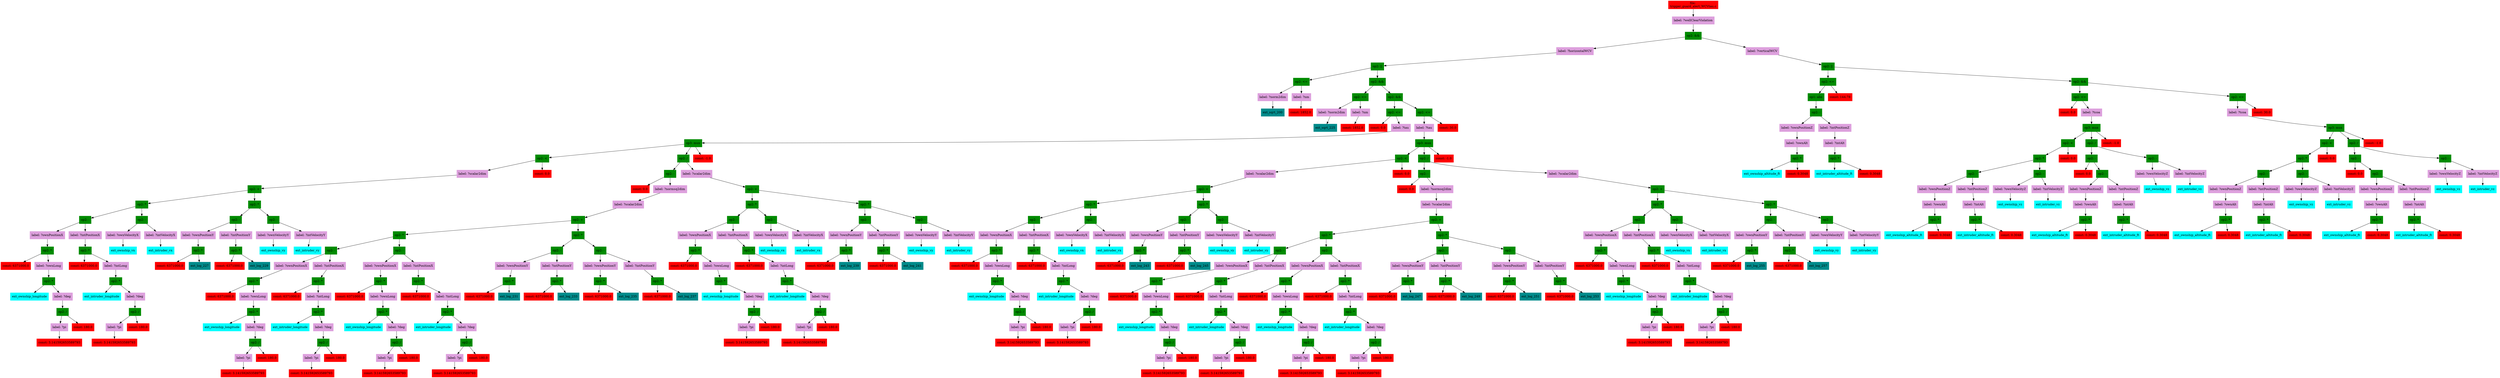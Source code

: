 digraph G {
node [shape=box]

0 [label="file: 
trigger_guard_alert_WCVtau.c",color=red, style=filled]
1 [label="label: ?wellClearViolation",color=plum, style=filled]
0 -> 1
2 [label="op2: &&",color=green4, style=filled]
1 -> 2
3 [label="label: ?horizontalWCV",color=plum, style=filled]
2 -> 3
4 [label="op2: ||",color=green4, style=filled]
3 -> 4
5 [label="op2: <=",color=green4, style=filled]
4 -> 5
6 [label="label: ?norm2dim",color=plum, style=filled]
5 -> 6
7 [label="ext_sqrt_200",color=cyan4, style=filled]
6 -> 7
141 [label="label: ?nm",color=plum, style=filled]
5 -> 141
142 [label="const: 1852.0",color=red1, style=filled]
141 -> 142
143 [label="op2: &&",color=green4, style=filled]
4 -> 143
144 [label="op2: <=",color=green4, style=filled]
143 -> 144
145 [label="label: ?norm2dim",color=plum, style=filled]
144 -> 145
146 [label="ext_sqrt_225",color=cyan4, style=filled]
145 -> 146
804 [label="label: ?nm",color=plum, style=filled]
144 -> 804
805 [label="const: 1852.0",color=red1, style=filled]
804 -> 805
806 [label="op2: &&",color=green4, style=filled]
143 -> 806
807 [label="op2: <=",color=green4, style=filled]
806 -> 807
808 [label="const: 0.0",color=red1, style=filled]
807 -> 808
809 [label="label: ?tau",color=plum, style=filled]
807 -> 809
810 [label="op3: mux",color=green4, style=filled]
809 -> 810
811 [label="op2: <",color=green4, style=filled]
810 -> 811
812 [label="label: ?scalar2dim",color=plum, style=filled]
811 -> 812
813 [label="op2: +",color=green4, style=filled]
812 -> 813
814 [label="op2: *",color=green4, style=filled]
813 -> 814
815 [label="op2: -",color=green4, style=filled]
814 -> 815
816 [label="label: ?ownPositionX",color=plum, style=filled]
815 -> 816
817 [label="op2: *",color=green4, style=filled]
816 -> 817
818 [label="const: 6371000.0",color=red1, style=filled]
817 -> 818
819 [label="label: ?ownLong",color=plum, style=filled]
817 -> 819
820 [label="op2: *",color=green4, style=filled]
819 -> 820
821 [label="ext_ownship_longitude",color=cyan1, style=filled]
820 -> 821
822 [label="label: ?deg",color=plum, style=filled]
820 -> 822
823 [label="op2: /",color=green4, style=filled]
822 -> 823
824 [label="label: ?pi",color=plum, style=filled]
823 -> 824
825 [label="const: 3.141592653589793",color=red1, style=filled]
824 -> 825
826 [label="const: 180.0",color=red1, style=filled]
823 -> 826
827 [label="label: ?intPositionX",color=plum, style=filled]
815 -> 827
828 [label="op2: *",color=green4, style=filled]
827 -> 828
829 [label="const: 6371000.0",color=red1, style=filled]
828 -> 829
830 [label="label: ?intLong",color=plum, style=filled]
828 -> 830
831 [label="op2: *",color=green4, style=filled]
830 -> 831
832 [label="ext_intruder_longitude",color=cyan1, style=filled]
831 -> 832
833 [label="label: ?deg",color=plum, style=filled]
831 -> 833
834 [label="op2: /",color=green4, style=filled]
833 -> 834
835 [label="label: ?pi",color=plum, style=filled]
834 -> 835
836 [label="const: 3.141592653589793",color=red1, style=filled]
835 -> 836
837 [label="const: 180.0",color=red1, style=filled]
834 -> 837
838 [label="op2: -",color=green4, style=filled]
814 -> 838
839 [label="label: ?ownVelocityX",color=plum, style=filled]
838 -> 839
840 [label="ext_ownship_vx",color=cyan1, style=filled]
839 -> 840
841 [label="label: ?intVelocityX",color=plum, style=filled]
838 -> 841
842 [label="ext_intruder_vx",color=cyan1, style=filled]
841 -> 842
843 [label="op2: *",color=green4, style=filled]
813 -> 843
844 [label="op2: -",color=green4, style=filled]
843 -> 844
845 [label="label: ?ownPositionY",color=plum, style=filled]
844 -> 845
846 [label="op2: *",color=green4, style=filled]
845 -> 846
847 [label="const: 6371000.0",color=red1, style=filled]
846 -> 847
848 [label="ext_log_227",color=cyan4, style=filled]
846 -> 848
865 [label="label: ?intPositionY",color=plum, style=filled]
844 -> 865
866 [label="op2: *",color=green4, style=filled]
865 -> 866
867 [label="const: 6371000.0",color=red1, style=filled]
866 -> 867
868 [label="ext_log_229",color=cyan4, style=filled]
866 -> 868
885 [label="op2: -",color=green4, style=filled]
843 -> 885
886 [label="label: ?ownVelocityY",color=plum, style=filled]
885 -> 886
887 [label="ext_ownship_vy",color=cyan1, style=filled]
886 -> 887
888 [label="label: ?intVelocityY",color=plum, style=filled]
885 -> 888
889 [label="ext_intruder_vy",color=cyan1, style=filled]
888 -> 889
890 [label="const: 0.0",color=red1, style=filled]
811 -> 890
891 [label="op2: /",color=green4, style=filled]
810 -> 891
892 [label="op2: -",color=green4, style=filled]
891 -> 892
893 [label="const: 0.0",color=red1, style=filled]
892 -> 893
894 [label="label: ?normsq2dim",color=plum, style=filled]
892 -> 894
895 [label="label: ?scalar2dim",color=plum, style=filled]
894 -> 895
896 [label="op2: +",color=green4, style=filled]
895 -> 896
897 [label="op2: *",color=green4, style=filled]
896 -> 897
898 [label="op2: -",color=green4, style=filled]
897 -> 898
899 [label="label: ?ownPositionX",color=plum, style=filled]
898 -> 899
900 [label="op2: *",color=green4, style=filled]
899 -> 900
901 [label="const: 6371000.0",color=red1, style=filled]
900 -> 901
902 [label="label: ?ownLong",color=plum, style=filled]
900 -> 902
903 [label="op2: *",color=green4, style=filled]
902 -> 903
904 [label="ext_ownship_longitude",color=cyan1, style=filled]
903 -> 904
905 [label="label: ?deg",color=plum, style=filled]
903 -> 905
906 [label="op2: /",color=green4, style=filled]
905 -> 906
907 [label="label: ?pi",color=plum, style=filled]
906 -> 907
908 [label="const: 3.141592653589793",color=red1, style=filled]
907 -> 908
909 [label="const: 180.0",color=red1, style=filled]
906 -> 909
910 [label="label: ?intPositionX",color=plum, style=filled]
898 -> 910
911 [label="op2: *",color=green4, style=filled]
910 -> 911
912 [label="const: 6371000.0",color=red1, style=filled]
911 -> 912
913 [label="label: ?intLong",color=plum, style=filled]
911 -> 913
914 [label="op2: *",color=green4, style=filled]
913 -> 914
915 [label="ext_intruder_longitude",color=cyan1, style=filled]
914 -> 915
916 [label="label: ?deg",color=plum, style=filled]
914 -> 916
917 [label="op2: /",color=green4, style=filled]
916 -> 917
918 [label="label: ?pi",color=plum, style=filled]
917 -> 918
919 [label="const: 3.141592653589793",color=red1, style=filled]
918 -> 919
920 [label="const: 180.0",color=red1, style=filled]
917 -> 920
921 [label="op2: -",color=green4, style=filled]
897 -> 921
922 [label="label: ?ownPositionX",color=plum, style=filled]
921 -> 922
923 [label="op2: *",color=green4, style=filled]
922 -> 923
924 [label="const: 6371000.0",color=red1, style=filled]
923 -> 924
925 [label="label: ?ownLong",color=plum, style=filled]
923 -> 925
926 [label="op2: *",color=green4, style=filled]
925 -> 926
927 [label="ext_ownship_longitude",color=cyan1, style=filled]
926 -> 927
928 [label="label: ?deg",color=plum, style=filled]
926 -> 928
929 [label="op2: /",color=green4, style=filled]
928 -> 929
930 [label="label: ?pi",color=plum, style=filled]
929 -> 930
931 [label="const: 3.141592653589793",color=red1, style=filled]
930 -> 931
932 [label="const: 180.0",color=red1, style=filled]
929 -> 932
933 [label="label: ?intPositionX",color=plum, style=filled]
921 -> 933
934 [label="op2: *",color=green4, style=filled]
933 -> 934
935 [label="const: 6371000.0",color=red1, style=filled]
934 -> 935
936 [label="label: ?intLong",color=plum, style=filled]
934 -> 936
937 [label="op2: *",color=green4, style=filled]
936 -> 937
938 [label="ext_intruder_longitude",color=cyan1, style=filled]
937 -> 938
939 [label="label: ?deg",color=plum, style=filled]
937 -> 939
940 [label="op2: /",color=green4, style=filled]
939 -> 940
941 [label="label: ?pi",color=plum, style=filled]
940 -> 941
942 [label="const: 3.141592653589793",color=red1, style=filled]
941 -> 942
943 [label="const: 180.0",color=red1, style=filled]
940 -> 943
944 [label="op2: *",color=green4, style=filled]
896 -> 944
945 [label="op2: -",color=green4, style=filled]
944 -> 945
946 [label="label: ?ownPositionY",color=plum, style=filled]
945 -> 946
947 [label="op2: *",color=green4, style=filled]
946 -> 947
948 [label="const: 6371000.0",color=red1, style=filled]
947 -> 948
949 [label="ext_log_231",color=cyan4, style=filled]
947 -> 949
966 [label="label: ?intPositionY",color=plum, style=filled]
945 -> 966
967 [label="op2: *",color=green4, style=filled]
966 -> 967
968 [label="const: 6371000.0",color=red1, style=filled]
967 -> 968
969 [label="ext_log_233",color=cyan4, style=filled]
967 -> 969
986 [label="op2: -",color=green4, style=filled]
944 -> 986
987 [label="label: ?ownPositionY",color=plum, style=filled]
986 -> 987
988 [label="op2: *",color=green4, style=filled]
987 -> 988
989 [label="const: 6371000.0",color=red1, style=filled]
988 -> 989
990 [label="ext_log_235",color=cyan4, style=filled]
988 -> 990
1007 [label="label: ?intPositionY",color=plum, style=filled]
986 -> 1007
1008 [label="op2: *",color=green4, style=filled]
1007 -> 1008
1009 [label="const: 6371000.0",color=red1, style=filled]
1008 -> 1009
1010 [label="ext_log_237",color=cyan4, style=filled]
1008 -> 1010
1027 [label="label: ?scalar2dim",color=plum, style=filled]
891 -> 1027
1028 [label="op2: +",color=green4, style=filled]
1027 -> 1028
1029 [label="op2: *",color=green4, style=filled]
1028 -> 1029
1030 [label="op2: -",color=green4, style=filled]
1029 -> 1030
1031 [label="label: ?ownPositionX",color=plum, style=filled]
1030 -> 1031
1032 [label="op2: *",color=green4, style=filled]
1031 -> 1032
1033 [label="const: 6371000.0",color=red1, style=filled]
1032 -> 1033
1034 [label="label: ?ownLong",color=plum, style=filled]
1032 -> 1034
1035 [label="op2: *",color=green4, style=filled]
1034 -> 1035
1036 [label="ext_ownship_longitude",color=cyan1, style=filled]
1035 -> 1036
1037 [label="label: ?deg",color=plum, style=filled]
1035 -> 1037
1038 [label="op2: /",color=green4, style=filled]
1037 -> 1038
1039 [label="label: ?pi",color=plum, style=filled]
1038 -> 1039
1040 [label="const: 3.141592653589793",color=red1, style=filled]
1039 -> 1040
1041 [label="const: 180.0",color=red1, style=filled]
1038 -> 1041
1042 [label="label: ?intPositionX",color=plum, style=filled]
1030 -> 1042
1043 [label="op2: *",color=green4, style=filled]
1042 -> 1043
1044 [label="const: 6371000.0",color=red1, style=filled]
1043 -> 1044
1045 [label="label: ?intLong",color=plum, style=filled]
1043 -> 1045
1046 [label="op2: *",color=green4, style=filled]
1045 -> 1046
1047 [label="ext_intruder_longitude",color=cyan1, style=filled]
1046 -> 1047
1048 [label="label: ?deg",color=plum, style=filled]
1046 -> 1048
1049 [label="op2: /",color=green4, style=filled]
1048 -> 1049
1050 [label="label: ?pi",color=plum, style=filled]
1049 -> 1050
1051 [label="const: 3.141592653589793",color=red1, style=filled]
1050 -> 1051
1052 [label="const: 180.0",color=red1, style=filled]
1049 -> 1052
1053 [label="op2: -",color=green4, style=filled]
1029 -> 1053
1054 [label="label: ?ownVelocityX",color=plum, style=filled]
1053 -> 1054
1055 [label="ext_ownship_vx",color=cyan1, style=filled]
1054 -> 1055
1056 [label="label: ?intVelocityX",color=plum, style=filled]
1053 -> 1056
1057 [label="ext_intruder_vx",color=cyan1, style=filled]
1056 -> 1057
1058 [label="op2: *",color=green4, style=filled]
1028 -> 1058
1059 [label="op2: -",color=green4, style=filled]
1058 -> 1059
1060 [label="label: ?ownPositionY",color=plum, style=filled]
1059 -> 1060
1061 [label="op2: *",color=green4, style=filled]
1060 -> 1061
1062 [label="const: 6371000.0",color=red1, style=filled]
1061 -> 1062
1063 [label="ext_log_239",color=cyan4, style=filled]
1061 -> 1063
1080 [label="label: ?intPositionY",color=plum, style=filled]
1059 -> 1080
1081 [label="op2: *",color=green4, style=filled]
1080 -> 1081
1082 [label="const: 6371000.0",color=red1, style=filled]
1081 -> 1082
1083 [label="ext_log_241",color=cyan4, style=filled]
1081 -> 1083
1100 [label="op2: -",color=green4, style=filled]
1058 -> 1100
1101 [label="label: ?ownVelocityY",color=plum, style=filled]
1100 -> 1101
1102 [label="ext_ownship_vy",color=cyan1, style=filled]
1101 -> 1102
1103 [label="label: ?intVelocityY",color=plum, style=filled]
1100 -> 1103
1104 [label="ext_intruder_vy",color=cyan1, style=filled]
1103 -> 1104
1105 [label="const: -1.0",color=red1, style=filled]
810 -> 1105
1106 [label="op2: <=",color=green4, style=filled]
806 -> 1106
1107 [label="label: ?tau",color=plum, style=filled]
1106 -> 1107
1108 [label="op3: mux",color=green4, style=filled]
1107 -> 1108
1109 [label="op2: <",color=green4, style=filled]
1108 -> 1109
1110 [label="label: ?scalar2dim",color=plum, style=filled]
1109 -> 1110
1111 [label="op2: +",color=green4, style=filled]
1110 -> 1111
1112 [label="op2: *",color=green4, style=filled]
1111 -> 1112
1113 [label="op2: -",color=green4, style=filled]
1112 -> 1113
1114 [label="label: ?ownPositionX",color=plum, style=filled]
1113 -> 1114
1115 [label="op2: *",color=green4, style=filled]
1114 -> 1115
1116 [label="const: 6371000.0",color=red1, style=filled]
1115 -> 1116
1117 [label="label: ?ownLong",color=plum, style=filled]
1115 -> 1117
1118 [label="op2: *",color=green4, style=filled]
1117 -> 1118
1119 [label="ext_ownship_longitude",color=cyan1, style=filled]
1118 -> 1119
1120 [label="label: ?deg",color=plum, style=filled]
1118 -> 1120
1121 [label="op2: /",color=green4, style=filled]
1120 -> 1121
1122 [label="label: ?pi",color=plum, style=filled]
1121 -> 1122
1123 [label="const: 3.141592653589793",color=red1, style=filled]
1122 -> 1123
1124 [label="const: 180.0",color=red1, style=filled]
1121 -> 1124
1125 [label="label: ?intPositionX",color=plum, style=filled]
1113 -> 1125
1126 [label="op2: *",color=green4, style=filled]
1125 -> 1126
1127 [label="const: 6371000.0",color=red1, style=filled]
1126 -> 1127
1128 [label="label: ?intLong",color=plum, style=filled]
1126 -> 1128
1129 [label="op2: *",color=green4, style=filled]
1128 -> 1129
1130 [label="ext_intruder_longitude",color=cyan1, style=filled]
1129 -> 1130
1131 [label="label: ?deg",color=plum, style=filled]
1129 -> 1131
1132 [label="op2: /",color=green4, style=filled]
1131 -> 1132
1133 [label="label: ?pi",color=plum, style=filled]
1132 -> 1133
1134 [label="const: 3.141592653589793",color=red1, style=filled]
1133 -> 1134
1135 [label="const: 180.0",color=red1, style=filled]
1132 -> 1135
1136 [label="op2: -",color=green4, style=filled]
1112 -> 1136
1137 [label="label: ?ownVelocityX",color=plum, style=filled]
1136 -> 1137
1138 [label="ext_ownship_vx",color=cyan1, style=filled]
1137 -> 1138
1139 [label="label: ?intVelocityX",color=plum, style=filled]
1136 -> 1139
1140 [label="ext_intruder_vx",color=cyan1, style=filled]
1139 -> 1140
1141 [label="op2: *",color=green4, style=filled]
1111 -> 1141
1142 [label="op2: -",color=green4, style=filled]
1141 -> 1142
1143 [label="label: ?ownPositionY",color=plum, style=filled]
1142 -> 1143
1144 [label="op2: *",color=green4, style=filled]
1143 -> 1144
1145 [label="const: 6371000.0",color=red1, style=filled]
1144 -> 1145
1146 [label="ext_log_243",color=cyan4, style=filled]
1144 -> 1146
1163 [label="label: ?intPositionY",color=plum, style=filled]
1142 -> 1163
1164 [label="op2: *",color=green4, style=filled]
1163 -> 1164
1165 [label="const: 6371000.0",color=red1, style=filled]
1164 -> 1165
1166 [label="ext_log_245",color=cyan4, style=filled]
1164 -> 1166
1183 [label="op2: -",color=green4, style=filled]
1141 -> 1183
1184 [label="label: ?ownVelocityY",color=plum, style=filled]
1183 -> 1184
1185 [label="ext_ownship_vy",color=cyan1, style=filled]
1184 -> 1185
1186 [label="label: ?intVelocityY",color=plum, style=filled]
1183 -> 1186
1187 [label="ext_intruder_vy",color=cyan1, style=filled]
1186 -> 1187
1188 [label="const: 0.0",color=red1, style=filled]
1109 -> 1188
1189 [label="op2: /",color=green4, style=filled]
1108 -> 1189
1190 [label="op2: -",color=green4, style=filled]
1189 -> 1190
1191 [label="const: 0.0",color=red1, style=filled]
1190 -> 1191
1192 [label="label: ?normsq2dim",color=plum, style=filled]
1190 -> 1192
1193 [label="label: ?scalar2dim",color=plum, style=filled]
1192 -> 1193
1194 [label="op2: +",color=green4, style=filled]
1193 -> 1194
1195 [label="op2: *",color=green4, style=filled]
1194 -> 1195
1196 [label="op2: -",color=green4, style=filled]
1195 -> 1196
1197 [label="label: ?ownPositionX",color=plum, style=filled]
1196 -> 1197
1198 [label="op2: *",color=green4, style=filled]
1197 -> 1198
1199 [label="const: 6371000.0",color=red1, style=filled]
1198 -> 1199
1200 [label="label: ?ownLong",color=plum, style=filled]
1198 -> 1200
1201 [label="op2: *",color=green4, style=filled]
1200 -> 1201
1202 [label="ext_ownship_longitude",color=cyan1, style=filled]
1201 -> 1202
1203 [label="label: ?deg",color=plum, style=filled]
1201 -> 1203
1204 [label="op2: /",color=green4, style=filled]
1203 -> 1204
1205 [label="label: ?pi",color=plum, style=filled]
1204 -> 1205
1206 [label="const: 3.141592653589793",color=red1, style=filled]
1205 -> 1206
1207 [label="const: 180.0",color=red1, style=filled]
1204 -> 1207
1208 [label="label: ?intPositionX",color=plum, style=filled]
1196 -> 1208
1209 [label="op2: *",color=green4, style=filled]
1208 -> 1209
1210 [label="const: 6371000.0",color=red1, style=filled]
1209 -> 1210
1211 [label="label: ?intLong",color=plum, style=filled]
1209 -> 1211
1212 [label="op2: *",color=green4, style=filled]
1211 -> 1212
1213 [label="ext_intruder_longitude",color=cyan1, style=filled]
1212 -> 1213
1214 [label="label: ?deg",color=plum, style=filled]
1212 -> 1214
1215 [label="op2: /",color=green4, style=filled]
1214 -> 1215
1216 [label="label: ?pi",color=plum, style=filled]
1215 -> 1216
1217 [label="const: 3.141592653589793",color=red1, style=filled]
1216 -> 1217
1218 [label="const: 180.0",color=red1, style=filled]
1215 -> 1218
1219 [label="op2: -",color=green4, style=filled]
1195 -> 1219
1220 [label="label: ?ownPositionX",color=plum, style=filled]
1219 -> 1220
1221 [label="op2: *",color=green4, style=filled]
1220 -> 1221
1222 [label="const: 6371000.0",color=red1, style=filled]
1221 -> 1222
1223 [label="label: ?ownLong",color=plum, style=filled]
1221 -> 1223
1224 [label="op2: *",color=green4, style=filled]
1223 -> 1224
1225 [label="ext_ownship_longitude",color=cyan1, style=filled]
1224 -> 1225
1226 [label="label: ?deg",color=plum, style=filled]
1224 -> 1226
1227 [label="op2: /",color=green4, style=filled]
1226 -> 1227
1228 [label="label: ?pi",color=plum, style=filled]
1227 -> 1228
1229 [label="const: 3.141592653589793",color=red1, style=filled]
1228 -> 1229
1230 [label="const: 180.0",color=red1, style=filled]
1227 -> 1230
1231 [label="label: ?intPositionX",color=plum, style=filled]
1219 -> 1231
1232 [label="op2: *",color=green4, style=filled]
1231 -> 1232
1233 [label="const: 6371000.0",color=red1, style=filled]
1232 -> 1233
1234 [label="label: ?intLong",color=plum, style=filled]
1232 -> 1234
1235 [label="op2: *",color=green4, style=filled]
1234 -> 1235
1236 [label="ext_intruder_longitude",color=cyan1, style=filled]
1235 -> 1236
1237 [label="label: ?deg",color=plum, style=filled]
1235 -> 1237
1238 [label="op2: /",color=green4, style=filled]
1237 -> 1238
1239 [label="label: ?pi",color=plum, style=filled]
1238 -> 1239
1240 [label="const: 3.141592653589793",color=red1, style=filled]
1239 -> 1240
1241 [label="const: 180.0",color=red1, style=filled]
1238 -> 1241
1242 [label="op2: *",color=green4, style=filled]
1194 -> 1242
1243 [label="op2: -",color=green4, style=filled]
1242 -> 1243
1244 [label="label: ?ownPositionY",color=plum, style=filled]
1243 -> 1244
1245 [label="op2: *",color=green4, style=filled]
1244 -> 1245
1246 [label="const: 6371000.0",color=red1, style=filled]
1245 -> 1246
1247 [label="ext_log_247",color=cyan4, style=filled]
1245 -> 1247
1264 [label="label: ?intPositionY",color=plum, style=filled]
1243 -> 1264
1265 [label="op2: *",color=green4, style=filled]
1264 -> 1265
1266 [label="const: 6371000.0",color=red1, style=filled]
1265 -> 1266
1267 [label="ext_log_249",color=cyan4, style=filled]
1265 -> 1267
1284 [label="op2: -",color=green4, style=filled]
1242 -> 1284
1285 [label="label: ?ownPositionY",color=plum, style=filled]
1284 -> 1285
1286 [label="op2: *",color=green4, style=filled]
1285 -> 1286
1287 [label="const: 6371000.0",color=red1, style=filled]
1286 -> 1287
1288 [label="ext_log_251",color=cyan4, style=filled]
1286 -> 1288
1305 [label="label: ?intPositionY",color=plum, style=filled]
1284 -> 1305
1306 [label="op2: *",color=green4, style=filled]
1305 -> 1306
1307 [label="const: 6371000.0",color=red1, style=filled]
1306 -> 1307
1308 [label="ext_log_253",color=cyan4, style=filled]
1306 -> 1308
1325 [label="label: ?scalar2dim",color=plum, style=filled]
1189 -> 1325
1326 [label="op2: +",color=green4, style=filled]
1325 -> 1326
1327 [label="op2: *",color=green4, style=filled]
1326 -> 1327
1328 [label="op2: -",color=green4, style=filled]
1327 -> 1328
1329 [label="label: ?ownPositionX",color=plum, style=filled]
1328 -> 1329
1330 [label="op2: *",color=green4, style=filled]
1329 -> 1330
1331 [label="const: 6371000.0",color=red1, style=filled]
1330 -> 1331
1332 [label="label: ?ownLong",color=plum, style=filled]
1330 -> 1332
1333 [label="op2: *",color=green4, style=filled]
1332 -> 1333
1334 [label="ext_ownship_longitude",color=cyan1, style=filled]
1333 -> 1334
1335 [label="label: ?deg",color=plum, style=filled]
1333 -> 1335
1336 [label="op2: /",color=green4, style=filled]
1335 -> 1336
1337 [label="label: ?pi",color=plum, style=filled]
1336 -> 1337
1338 [label="const: 3.141592653589793",color=red1, style=filled]
1337 -> 1338
1339 [label="const: 180.0",color=red1, style=filled]
1336 -> 1339
1340 [label="label: ?intPositionX",color=plum, style=filled]
1328 -> 1340
1341 [label="op2: *",color=green4, style=filled]
1340 -> 1341
1342 [label="const: 6371000.0",color=red1, style=filled]
1341 -> 1342
1343 [label="label: ?intLong",color=plum, style=filled]
1341 -> 1343
1344 [label="op2: *",color=green4, style=filled]
1343 -> 1344
1345 [label="ext_intruder_longitude",color=cyan1, style=filled]
1344 -> 1345
1346 [label="label: ?deg",color=plum, style=filled]
1344 -> 1346
1347 [label="op2: /",color=green4, style=filled]
1346 -> 1347
1348 [label="label: ?pi",color=plum, style=filled]
1347 -> 1348
1349 [label="const: 3.141592653589793",color=red1, style=filled]
1348 -> 1349
1350 [label="const: 180.0",color=red1, style=filled]
1347 -> 1350
1351 [label="op2: -",color=green4, style=filled]
1327 -> 1351
1352 [label="label: ?ownVelocityX",color=plum, style=filled]
1351 -> 1352
1353 [label="ext_ownship_vx",color=cyan1, style=filled]
1352 -> 1353
1354 [label="label: ?intVelocityX",color=plum, style=filled]
1351 -> 1354
1355 [label="ext_intruder_vx",color=cyan1, style=filled]
1354 -> 1355
1356 [label="op2: *",color=green4, style=filled]
1326 -> 1356
1357 [label="op2: -",color=green4, style=filled]
1356 -> 1357
1358 [label="label: ?ownPositionY",color=plum, style=filled]
1357 -> 1358
1359 [label="op2: *",color=green4, style=filled]
1358 -> 1359
1360 [label="const: 6371000.0",color=red1, style=filled]
1359 -> 1360
1361 [label="ext_log_255",color=cyan4, style=filled]
1359 -> 1361
1378 [label="label: ?intPositionY",color=plum, style=filled]
1357 -> 1378
1379 [label="op2: *",color=green4, style=filled]
1378 -> 1379
1380 [label="const: 6371000.0",color=red1, style=filled]
1379 -> 1380
1381 [label="ext_log_257",color=cyan4, style=filled]
1379 -> 1381
1398 [label="op2: -",color=green4, style=filled]
1356 -> 1398
1399 [label="label: ?ownVelocityY",color=plum, style=filled]
1398 -> 1399
1400 [label="ext_ownship_vy",color=cyan1, style=filled]
1399 -> 1400
1401 [label="label: ?intVelocityY",color=plum, style=filled]
1398 -> 1401
1402 [label="ext_intruder_vy",color=cyan1, style=filled]
1401 -> 1402
1403 [label="const: -1.0",color=red1, style=filled]
1108 -> 1403
1404 [label="const: 30.0",color=red1, style=filled]
1106 -> 1404
1405 [label="label: ?verticalWCV",color=plum, style=filled]
2 -> 1405
1406 [label="op2: ||",color=green4, style=filled]
1405 -> 1406
1407 [label="op2: <=",color=green4, style=filled]
1406 -> 1407
1408 [label="op1: abs",color=green4, style=filled]
1407 -> 1408
1409 [label="op2: -",color=green4, style=filled]
1408 -> 1409
1410 [label="label: ?ownPositionZ",color=plum, style=filled]
1409 -> 1410
1411 [label="label: ?ownAlt",color=plum, style=filled]
1410 -> 1411
1412 [label="op2: *",color=green4, style=filled]
1411 -> 1412
1413 [label="ext_ownship_altitude_ft",color=cyan1, style=filled]
1412 -> 1413
1414 [label="const: 0.3048",color=red1, style=filled]
1412 -> 1414
1415 [label="label: ?intPositionZ",color=plum, style=filled]
1409 -> 1415
1416 [label="label: ?intAlt",color=plum, style=filled]
1415 -> 1416
1417 [label="op2: *",color=green4, style=filled]
1416 -> 1417
1418 [label="ext_intruder_altitude_ft",color=cyan1, style=filled]
1417 -> 1418
1419 [label="const: 0.3048",color=red1, style=filled]
1417 -> 1419
1420 [label="const: 144.78",color=red1, style=filled]
1407 -> 1420
1421 [label="op2: &&",color=green4, style=filled]
1406 -> 1421
1422 [label="op2: <=",color=green4, style=filled]
1421 -> 1422
1423 [label="const: 0.0",color=red1, style=filled]
1422 -> 1423
1424 [label="label: ?tcoa",color=plum, style=filled]
1422 -> 1424
1425 [label="op3: mux",color=green4, style=filled]
1424 -> 1425
1426 [label="op2: <",color=green4, style=filled]
1425 -> 1426
1427 [label="op2: *",color=green4, style=filled]
1426 -> 1427
1428 [label="op2: -",color=green4, style=filled]
1427 -> 1428
1429 [label="label: ?ownPositionZ",color=plum, style=filled]
1428 -> 1429
1430 [label="label: ?ownAlt",color=plum, style=filled]
1429 -> 1430
1431 [label="op2: *",color=green4, style=filled]
1430 -> 1431
1432 [label="ext_ownship_altitude_ft",color=cyan1, style=filled]
1431 -> 1432
1433 [label="const: 0.3048",color=red1, style=filled]
1431 -> 1433
1434 [label="label: ?intPositionZ",color=plum, style=filled]
1428 -> 1434
1435 [label="label: ?intAlt",color=plum, style=filled]
1434 -> 1435
1436 [label="op2: *",color=green4, style=filled]
1435 -> 1436
1437 [label="ext_intruder_altitude_ft",color=cyan1, style=filled]
1436 -> 1437
1438 [label="const: 0.3048",color=red1, style=filled]
1436 -> 1438
1439 [label="op2: -",color=green4, style=filled]
1427 -> 1439
1440 [label="label: ?ownVelocityZ",color=plum, style=filled]
1439 -> 1440
1441 [label="ext_ownship_vz",color=cyan1, style=filled]
1440 -> 1441
1442 [label="label: ?intVelocityZ",color=plum, style=filled]
1439 -> 1442
1443 [label="ext_intruder_vz",color=cyan1, style=filled]
1442 -> 1443
1444 [label="const: 0.0",color=red1, style=filled]
1426 -> 1444
1445 [label="op2: /",color=green4, style=filled]
1425 -> 1445
1446 [label="op2: -",color=green4, style=filled]
1445 -> 1446
1447 [label="const: 0.0",color=red1, style=filled]
1446 -> 1447
1448 [label="op2: -",color=green4, style=filled]
1446 -> 1448
1449 [label="label: ?ownPositionZ",color=plum, style=filled]
1448 -> 1449
1450 [label="label: ?ownAlt",color=plum, style=filled]
1449 -> 1450
1451 [label="op2: *",color=green4, style=filled]
1450 -> 1451
1452 [label="ext_ownship_altitude_ft",color=cyan1, style=filled]
1451 -> 1452
1453 [label="const: 0.3048",color=red1, style=filled]
1451 -> 1453
1454 [label="label: ?intPositionZ",color=plum, style=filled]
1448 -> 1454
1455 [label="label: ?intAlt",color=plum, style=filled]
1454 -> 1455
1456 [label="op2: *",color=green4, style=filled]
1455 -> 1456
1457 [label="ext_intruder_altitude_ft",color=cyan1, style=filled]
1456 -> 1457
1458 [label="const: 0.3048",color=red1, style=filled]
1456 -> 1458
1459 [label="op2: -",color=green4, style=filled]
1445 -> 1459
1460 [label="label: ?ownVelocityZ",color=plum, style=filled]
1459 -> 1460
1461 [label="ext_ownship_vz",color=cyan1, style=filled]
1460 -> 1461
1462 [label="label: ?intVelocityZ",color=plum, style=filled]
1459 -> 1462
1463 [label="ext_intruder_vz",color=cyan1, style=filled]
1462 -> 1463
1464 [label="const: -1.0",color=red1, style=filled]
1425 -> 1464
1465 [label="op2: <=",color=green4, style=filled]
1421 -> 1465
1466 [label="label: ?tcoa",color=plum, style=filled]
1465 -> 1466
1467 [label="op3: mux",color=green4, style=filled]
1466 -> 1467
1468 [label="op2: <",color=green4, style=filled]
1467 -> 1468
1469 [label="op2: *",color=green4, style=filled]
1468 -> 1469
1470 [label="op2: -",color=green4, style=filled]
1469 -> 1470
1471 [label="label: ?ownPositionZ",color=plum, style=filled]
1470 -> 1471
1472 [label="label: ?ownAlt",color=plum, style=filled]
1471 -> 1472
1473 [label="op2: *",color=green4, style=filled]
1472 -> 1473
1474 [label="ext_ownship_altitude_ft",color=cyan1, style=filled]
1473 -> 1474
1475 [label="const: 0.3048",color=red1, style=filled]
1473 -> 1475
1476 [label="label: ?intPositionZ",color=plum, style=filled]
1470 -> 1476
1477 [label="label: ?intAlt",color=plum, style=filled]
1476 -> 1477
1478 [label="op2: *",color=green4, style=filled]
1477 -> 1478
1479 [label="ext_intruder_altitude_ft",color=cyan1, style=filled]
1478 -> 1479
1480 [label="const: 0.3048",color=red1, style=filled]
1478 -> 1480
1481 [label="op2: -",color=green4, style=filled]
1469 -> 1481
1482 [label="label: ?ownVelocityZ",color=plum, style=filled]
1481 -> 1482
1483 [label="ext_ownship_vz",color=cyan1, style=filled]
1482 -> 1483
1484 [label="label: ?intVelocityZ",color=plum, style=filled]
1481 -> 1484
1485 [label="ext_intruder_vz",color=cyan1, style=filled]
1484 -> 1485
1486 [label="const: 0.0",color=red1, style=filled]
1468 -> 1486
1487 [label="op2: /",color=green4, style=filled]
1467 -> 1487
1488 [label="op2: -",color=green4, style=filled]
1487 -> 1488
1489 [label="const: 0.0",color=red1, style=filled]
1488 -> 1489
1490 [label="op2: -",color=green4, style=filled]
1488 -> 1490
1491 [label="label: ?ownPositionZ",color=plum, style=filled]
1490 -> 1491
1492 [label="label: ?ownAlt",color=plum, style=filled]
1491 -> 1492
1493 [label="op2: *",color=green4, style=filled]
1492 -> 1493
1494 [label="ext_ownship_altitude_ft",color=cyan1, style=filled]
1493 -> 1494
1495 [label="const: 0.3048",color=red1, style=filled]
1493 -> 1495
1496 [label="label: ?intPositionZ",color=plum, style=filled]
1490 -> 1496
1497 [label="label: ?intAlt",color=plum, style=filled]
1496 -> 1497
1498 [label="op2: *",color=green4, style=filled]
1497 -> 1498
1499 [label="ext_intruder_altitude_ft",color=cyan1, style=filled]
1498 -> 1499
1500 [label="const: 0.3048",color=red1, style=filled]
1498 -> 1500
1501 [label="op2: -",color=green4, style=filled]
1487 -> 1501
1502 [label="label: ?ownVelocityZ",color=plum, style=filled]
1501 -> 1502
1503 [label="ext_ownship_vz",color=cyan1, style=filled]
1502 -> 1503
1504 [label="label: ?intVelocityZ",color=plum, style=filled]
1501 -> 1504
1505 [label="ext_intruder_vz",color=cyan1, style=filled]
1504 -> 1505
1506 [label="const: -1.0",color=red1, style=filled]
1467 -> 1506
1507 [label="const: 30.0",color=red1, style=filled]
1465 -> 1507


}

